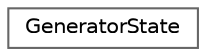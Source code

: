 digraph "Graphical Class Hierarchy"
{
 // LATEX_PDF_SIZE
  bgcolor="transparent";
  edge [fontname=Helvetica,fontsize=10,labelfontname=Helvetica,labelfontsize=10];
  node [fontname=Helvetica,fontsize=10,shape=box,height=0.2,width=0.4];
  rankdir="LR";
  Node0 [id="Node000000",label="GeneratorState",height=0.2,width=0.4,color="grey40", fillcolor="white", style="filled",URL="$class_generator_state.html",tooltip="This class is used to store the state of the generator component."];
}
